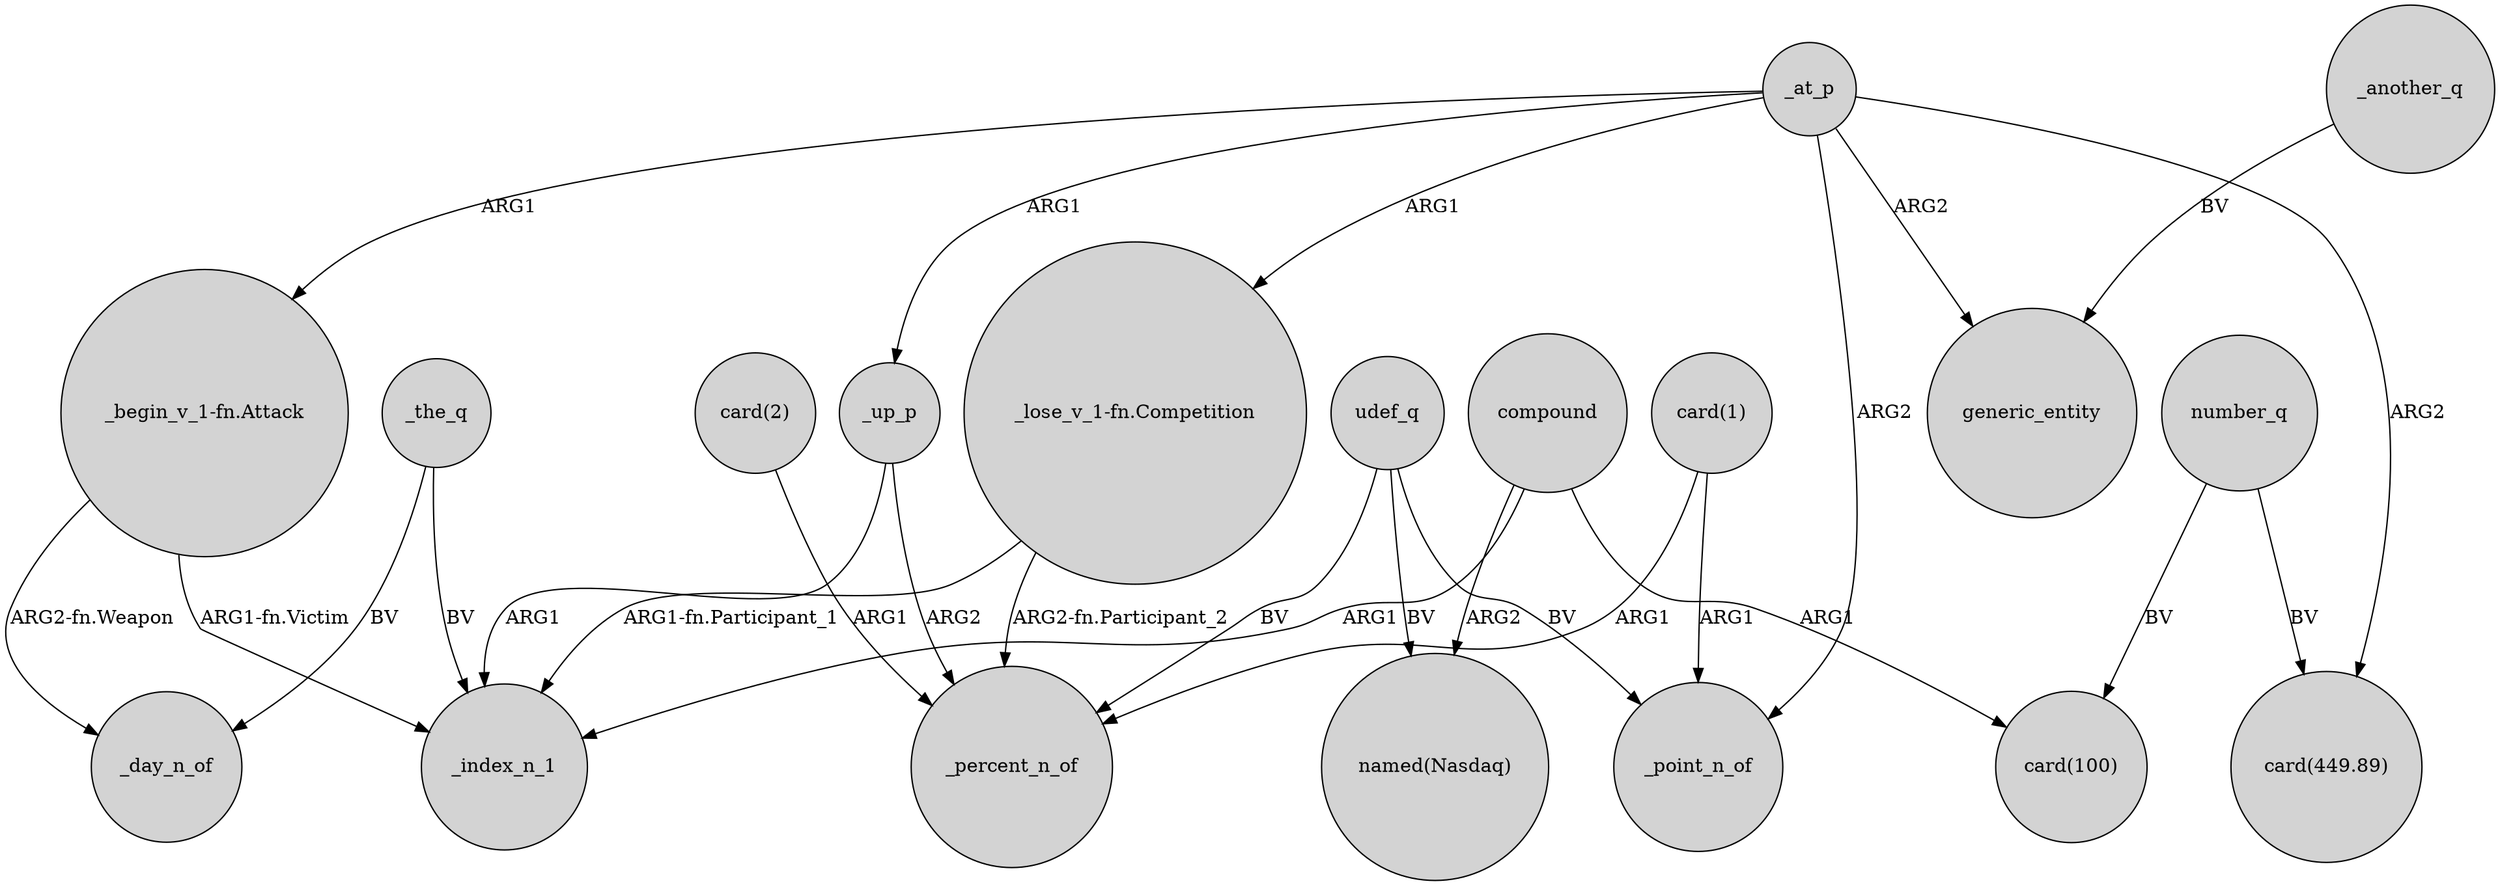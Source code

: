 digraph {
	node [shape=circle style=filled]
	_up_p -> _percent_n_of [label=ARG2]
	_another_q -> generic_entity [label=BV]
	number_q -> "card(449.89)" [label=BV]
	_at_p -> "_lose_v_1-fn.Competition" [label=ARG1]
	_up_p -> _index_n_1 [label=ARG1]
	"card(1)" -> _point_n_of [label=ARG1]
	_the_q -> _index_n_1 [label=BV]
	compound -> "card(100)" [label=ARG1]
	"_lose_v_1-fn.Competition" -> _percent_n_of [label="ARG2-fn.Participant_2"]
	"_begin_v_1-fn.Attack" -> _day_n_of [label="ARG2-fn.Weapon"]
	_at_p -> "_begin_v_1-fn.Attack" [label=ARG1]
	udef_q -> _percent_n_of [label=BV]
	_the_q -> _day_n_of [label=BV]
	compound -> _index_n_1 [label=ARG1]
	"card(2)" -> _percent_n_of [label=ARG1]
	_at_p -> _point_n_of [label=ARG2]
	"card(1)" -> _percent_n_of [label=ARG1]
	_at_p -> "card(449.89)" [label=ARG2]
	_at_p -> _up_p [label=ARG1]
	number_q -> "card(100)" [label=BV]
	udef_q -> _point_n_of [label=BV]
	"_begin_v_1-fn.Attack" -> _index_n_1 [label="ARG1-fn.Victim"]
	compound -> "named(Nasdaq)" [label=ARG2]
	udef_q -> "named(Nasdaq)" [label=BV]
	"_lose_v_1-fn.Competition" -> _index_n_1 [label="ARG1-fn.Participant_1"]
	_at_p -> generic_entity [label=ARG2]
}
